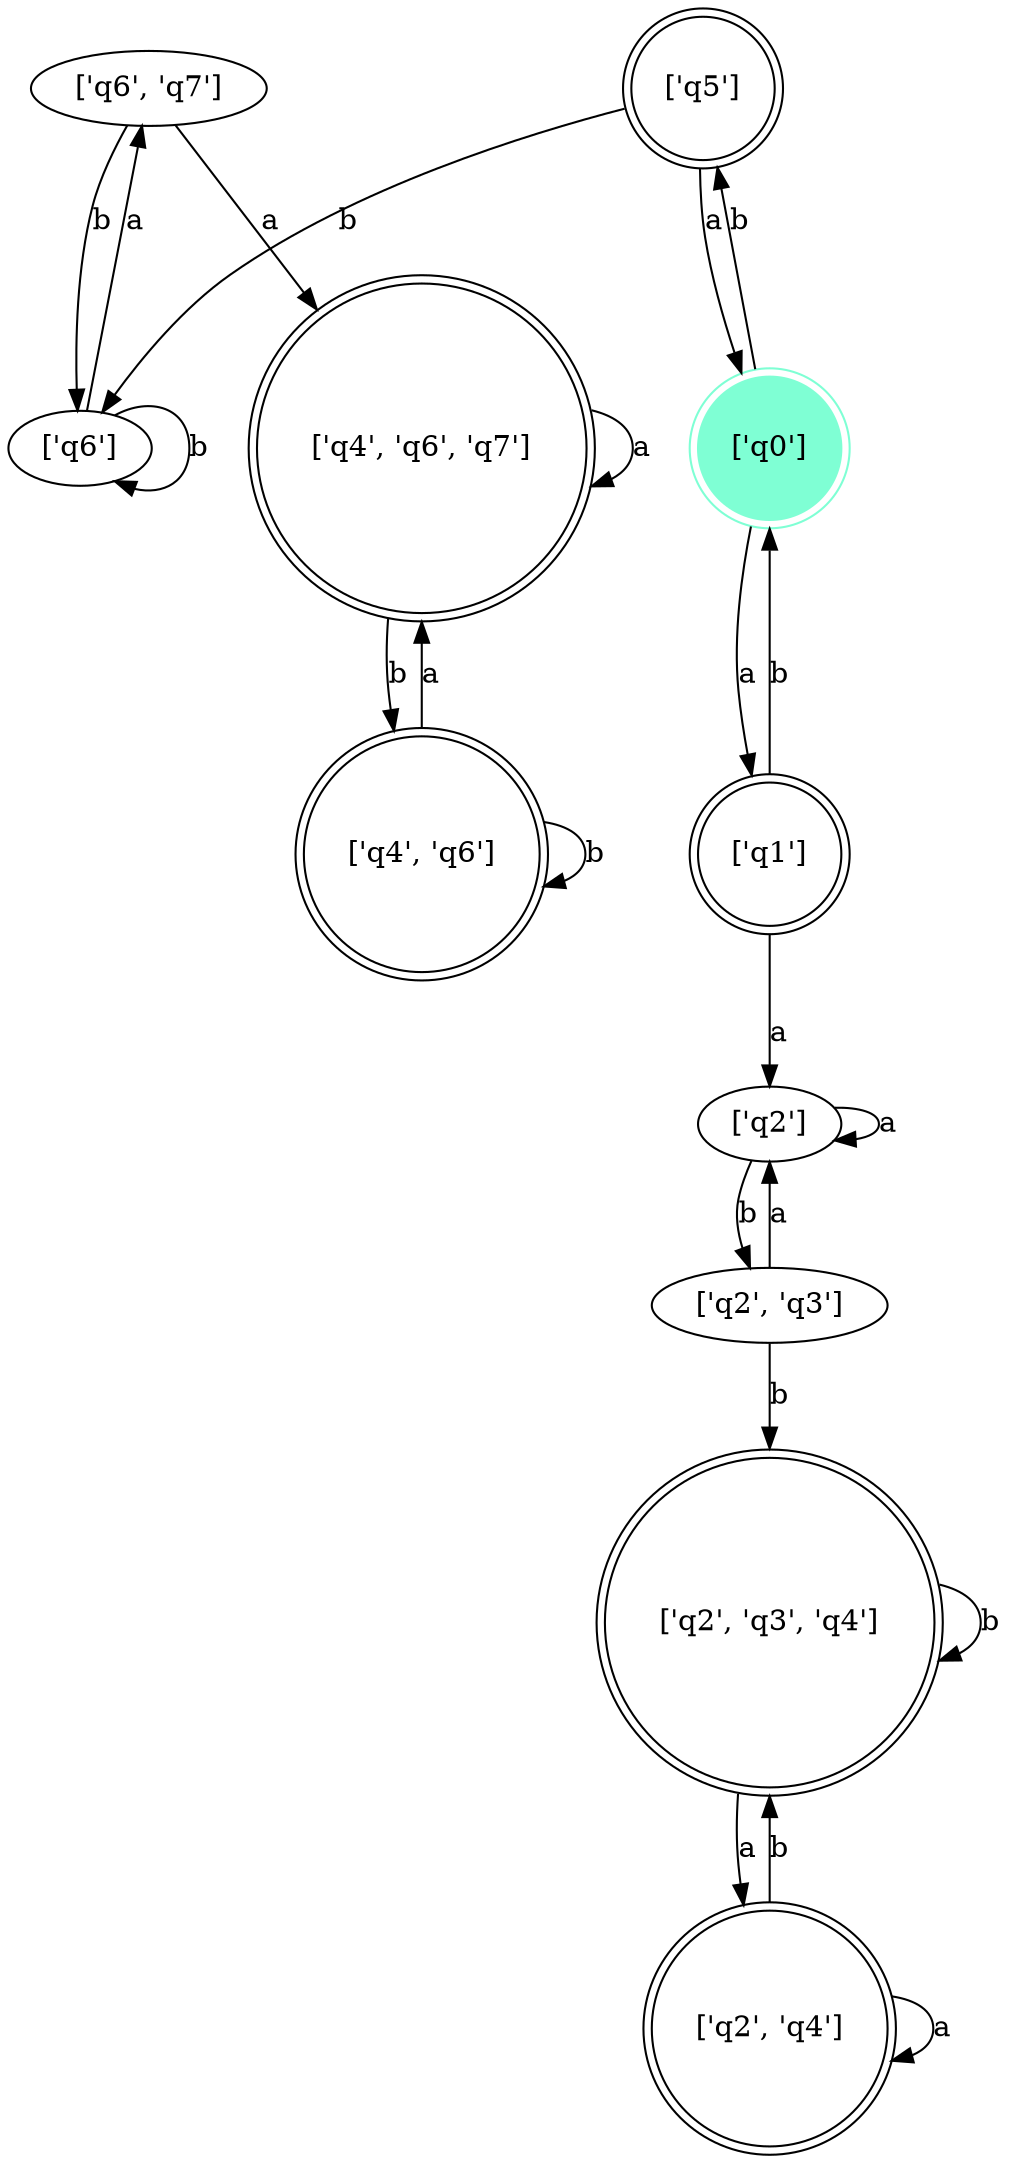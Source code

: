 // FSM
digraph {
	"['q6', 'q7']"
	"['q2']"
	"['q2', 'q3']"
	"['q6']"
	node [shape=doublecircle]
	"['q4', 'q6']"
	"['q1']"
	"['q4', 'q6', 'q7']"
	"['q2', 'q3', 'q4']"
	"['q2', 'q4']"
	"['q5']"
	node [color=aquamarine shape=doublecircle style=filled]
	"['q0']"
	node [shape=circle]
	"['q0']" -> "['q1']" [label=a]
	"['q0']" -> "['q5']" [label=b]
	"['q1']" -> "['q2']" [label=a]
	"['q1']" -> "['q0']" [label=b]
	"['q5']" -> "['q0']" [label=a]
	"['q5']" -> "['q6']" [label=b]
	"['q2']" -> "['q2']" [label=a]
	"['q2']" -> "['q2', 'q3']" [label=b]
	"['q6']" -> "['q6', 'q7']" [label=a]
	"['q6']" -> "['q6']" [label=b]
	"['q2', 'q3']" -> "['q2']" [label=a]
	"['q2', 'q3']" -> "['q2', 'q3', 'q4']" [label=b]
	"['q6', 'q7']" -> "['q4', 'q6', 'q7']" [label=a]
	"['q6', 'q7']" -> "['q6']" [label=b]
	"['q2', 'q3', 'q4']" -> "['q2', 'q4']" [label=a]
	"['q2', 'q3', 'q4']" -> "['q2', 'q3', 'q4']" [label=b]
	"['q4', 'q6', 'q7']" -> "['q4', 'q6', 'q7']" [label=a]
	"['q4', 'q6', 'q7']" -> "['q4', 'q6']" [label=b]
	"['q2', 'q4']" -> "['q2', 'q4']" [label=a]
	"['q2', 'q4']" -> "['q2', 'q3', 'q4']" [label=b]
	"['q4', 'q6']" -> "['q4', 'q6', 'q7']" [label=a]
	"['q4', 'q6']" -> "['q4', 'q6']" [label=b]
}
